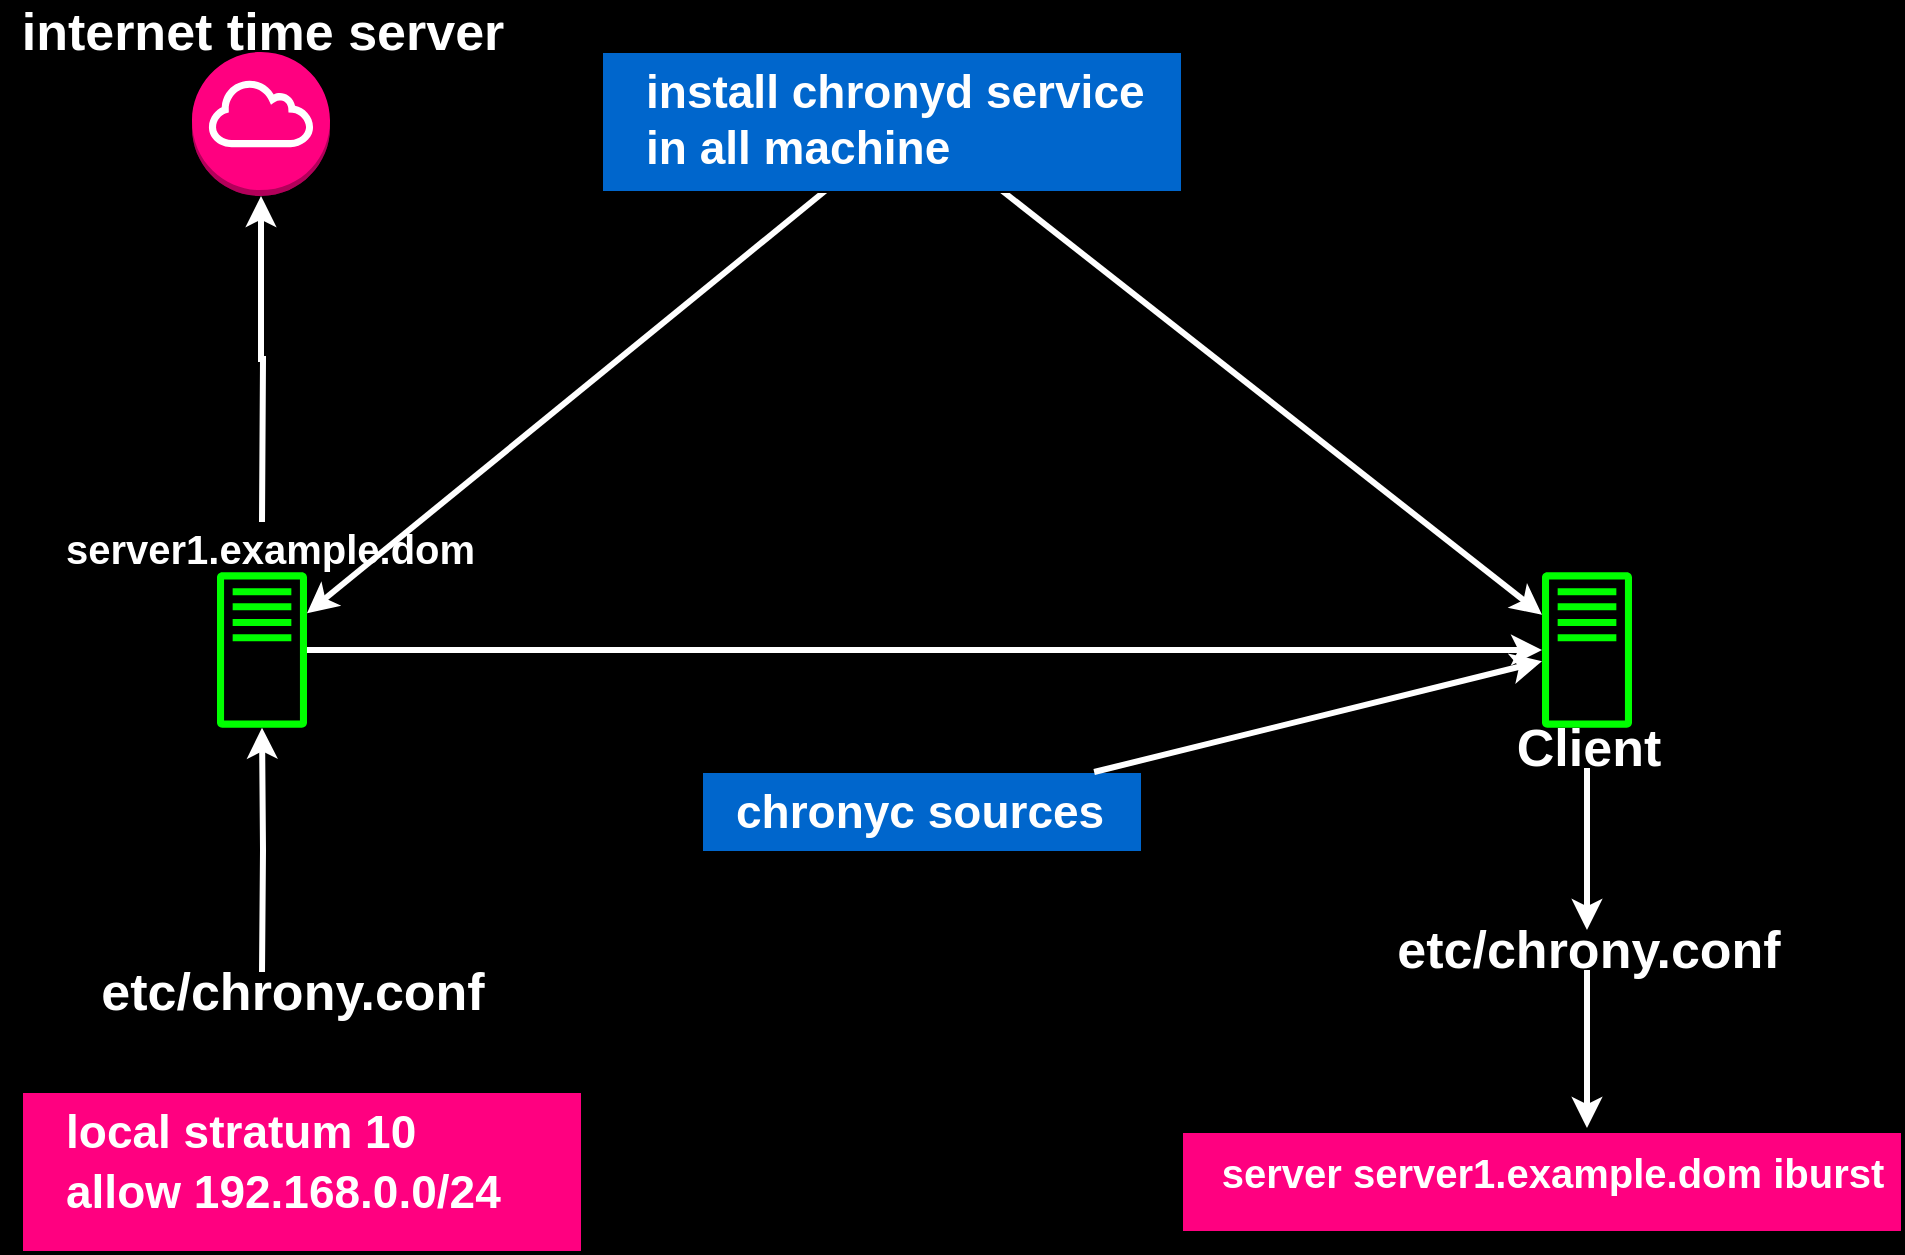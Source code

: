<mxfile version="14.5.1" type="device"><diagram id="pjgfyRnPPSeOjMvo8WoM" name="Page-1"><mxGraphModel dx="838" dy="480" grid="1" gridSize="10" guides="1" tooltips="1" connect="1" arrows="1" fold="1" page="1" pageScale="1" pageWidth="1169" pageHeight="827" background="#000000" math="0" shadow="0"><root><mxCell id="0"/><mxCell id="1" parent="0"/><mxCell id="ISlqdy-X59L6V2dk6UWk-5" style="edgeStyle=orthogonalEdgeStyle;rounded=0;orthogonalLoop=1;jettySize=auto;html=1;strokeColor=#FFFFFF;strokeWidth=3;" edge="1" parent="1" target="ISlqdy-X59L6V2dk6UWk-4"><mxGeometry relative="1" as="geometry"><mxPoint x="200" y="580" as="sourcePoint"/></mxGeometry></mxCell><mxCell id="ISlqdy-X59L6V2dk6UWk-11" style="edgeStyle=orthogonalEdgeStyle;rounded=0;orthogonalLoop=1;jettySize=auto;html=1;strokeColor=#FFFFFF;strokeWidth=3;" edge="1" parent="1" source="ISlqdy-X59L6V2dk6UWk-4" target="ISlqdy-X59L6V2dk6UWk-10"><mxGeometry relative="1" as="geometry"/></mxCell><mxCell id="ISlqdy-X59L6V2dk6UWk-4" value="" style="outlineConnect=0;fontColor=#232F3E;gradientColor=none;dashed=0;verticalLabelPosition=bottom;verticalAlign=top;align=center;html=1;fontSize=12;fontStyle=0;aspect=fixed;pointerEvents=1;shape=mxgraph.aws4.traditional_server;strokeColor=none;fillColor=#00FF00;" vertex="1" parent="1"><mxGeometry x="177.5" y="380" width="45" height="78" as="geometry"/></mxCell><mxCell id="ISlqdy-X59L6V2dk6UWk-9" style="edgeStyle=orthogonalEdgeStyle;rounded=0;orthogonalLoop=1;jettySize=auto;html=1;entryX=0.5;entryY=1;entryDx=0;entryDy=0;entryPerimeter=0;strokeColor=#FFFFFF;strokeWidth=3;" edge="1" parent="1" target="ISlqdy-X59L6V2dk6UWk-7"><mxGeometry relative="1" as="geometry"><mxPoint x="200" y="355" as="sourcePoint"/></mxGeometry></mxCell><mxCell id="ISlqdy-X59L6V2dk6UWk-7" value="" style="outlineConnect=0;dashed=0;verticalLabelPosition=bottom;verticalAlign=top;align=center;html=1;shape=mxgraph.aws3.internet_gateway;gradientColor=none;strokeColor=#000000;fillColor=#FF0080;" vertex="1" parent="1"><mxGeometry x="165" y="120" width="69" height="72" as="geometry"/></mxCell><mxCell id="ISlqdy-X59L6V2dk6UWk-8" value="&lt;font color=&quot;#ffffff&quot;&gt;&lt;span style=&quot;font-size: 26px&quot;&gt;&lt;b&gt;internet time server&lt;/b&gt;&lt;/span&gt;&lt;/font&gt;" style="text;html=1;resizable=0;autosize=1;align=center;verticalAlign=middle;points=[];fillColor=none;strokeColor=none;rounded=0;" vertex="1" parent="1"><mxGeometry x="69.5" y="100" width="260" height="20" as="geometry"/></mxCell><mxCell id="ISlqdy-X59L6V2dk6UWk-10" value="" style="outlineConnect=0;fontColor=#232F3E;gradientColor=none;dashed=0;verticalLabelPosition=bottom;verticalAlign=top;align=center;html=1;fontSize=12;fontStyle=0;aspect=fixed;pointerEvents=1;shape=mxgraph.aws4.traditional_server;strokeColor=none;fillColor=#00FF00;" vertex="1" parent="1"><mxGeometry x="840" y="380" width="45" height="78" as="geometry"/></mxCell><mxCell id="ISlqdy-X59L6V2dk6UWk-14" style="edgeStyle=orthogonalEdgeStyle;rounded=0;orthogonalLoop=1;jettySize=auto;html=1;strokeColor=#FFFFFF;strokeWidth=3;" edge="1" parent="1" source="ISlqdy-X59L6V2dk6UWk-12" target="ISlqdy-X59L6V2dk6UWk-13"><mxGeometry relative="1" as="geometry"/></mxCell><mxCell id="ISlqdy-X59L6V2dk6UWk-12" value="&lt;font color=&quot;#ffffff&quot;&gt;&lt;span style=&quot;font-size: 26px&quot;&gt;&lt;b&gt;Client&lt;/b&gt;&lt;/span&gt;&lt;/font&gt;" style="text;html=1;resizable=0;autosize=1;align=center;verticalAlign=middle;points=[];fillColor=none;strokeColor=none;rounded=0;" vertex="1" parent="1"><mxGeometry x="817.5" y="458" width="90" height="20" as="geometry"/></mxCell><mxCell id="ISlqdy-X59L6V2dk6UWk-27" style="edgeStyle=orthogonalEdgeStyle;rounded=0;orthogonalLoop=1;jettySize=auto;html=1;entryX=0.5;entryY=0;entryDx=0;entryDy=0;strokeColor=#FFFFFF;strokeWidth=3;" edge="1" parent="1" source="ISlqdy-X59L6V2dk6UWk-13"><mxGeometry relative="1" as="geometry"><mxPoint x="862.5" y="658" as="targetPoint"/></mxGeometry></mxCell><mxCell id="ISlqdy-X59L6V2dk6UWk-13" value="&lt;font color=&quot;#ffffff&quot;&gt;&lt;span style=&quot;font-size: 26px&quot;&gt;&lt;b&gt;etc/chrony.conf&lt;/b&gt;&lt;/span&gt;&lt;/font&gt;" style="text;html=1;resizable=0;autosize=1;align=center;verticalAlign=middle;points=[];fillColor=none;strokeColor=none;rounded=0;" vertex="1" parent="1"><mxGeometry x="757.5" y="559" width="210" height="20" as="geometry"/></mxCell><mxCell id="ISlqdy-X59L6V2dk6UWk-17" value="&lt;font color=&quot;#ffffff&quot; size=&quot;1&quot;&gt;&lt;b style=&quot;font-size: 20px&quot;&gt;server1.example.dom&amp;nbsp;&lt;/b&gt;&lt;/font&gt;" style="text;whiteSpace=wrap;html=1;" vertex="1" parent="1"><mxGeometry x="100" y="350" width="210" height="30" as="geometry"/></mxCell><mxCell id="ISlqdy-X59L6V2dk6UWk-19" value="&lt;font color=&quot;#ffffff&quot;&gt;&lt;span style=&quot;font-size: 26px&quot;&gt;&lt;b&gt;etc/chrony.conf&lt;/b&gt;&lt;/span&gt;&lt;/font&gt;" style="text;html=1;resizable=0;autosize=1;align=center;verticalAlign=middle;points=[];fillColor=none;strokeColor=none;rounded=0;" vertex="1" parent="1"><mxGeometry x="110" y="580" width="210" height="20" as="geometry"/></mxCell><mxCell id="ISlqdy-X59L6V2dk6UWk-35" style="rounded=0;orthogonalLoop=1;jettySize=auto;html=1;strokeColor=#FFFFFF;strokeWidth=3;" edge="1" parent="1" source="ISlqdy-X59L6V2dk6UWk-30" target="ISlqdy-X59L6V2dk6UWk-4"><mxGeometry relative="1" as="geometry"/></mxCell><mxCell id="ISlqdy-X59L6V2dk6UWk-37" style="edgeStyle=none;rounded=0;orthogonalLoop=1;jettySize=auto;html=1;strokeColor=#FFFFFF;strokeWidth=3;" edge="1" parent="1" source="ISlqdy-X59L6V2dk6UWk-30" target="ISlqdy-X59L6V2dk6UWk-10"><mxGeometry relative="1" as="geometry"/></mxCell><mxCell id="ISlqdy-X59L6V2dk6UWk-38" value="" style="group" vertex="1" connectable="0" parent="1"><mxGeometry x="370" y="120" width="290" height="70" as="geometry"/></mxCell><mxCell id="ISlqdy-X59L6V2dk6UWk-28" value="" style="rounded=0;whiteSpace=wrap;html=1;strokeColor=#000000;fillColor=#0066CC;" vertex="1" parent="ISlqdy-X59L6V2dk6UWk-38"><mxGeometry width="290" height="70" as="geometry"/></mxCell><mxCell id="ISlqdy-X59L6V2dk6UWk-30" value="&lt;font color=&quot;#ffffff&quot;&gt;&lt;span style=&quot;font-size: 23px&quot;&gt;&lt;b&gt;install chronyd service in all machine&lt;/b&gt;&lt;/span&gt;&lt;/font&gt;" style="text;whiteSpace=wrap;html=1;" vertex="1" parent="ISlqdy-X59L6V2dk6UWk-38"><mxGeometry x="20" width="270" height="68" as="geometry"/></mxCell><mxCell id="ISlqdy-X59L6V2dk6UWk-40" value="" style="group" vertex="1" connectable="0" parent="1"><mxGeometry x="80" y="640" width="280" height="80" as="geometry"/></mxCell><mxCell id="ISlqdy-X59L6V2dk6UWk-23" value="" style="rounded=0;whiteSpace=wrap;html=1;strokeColor=#000000;fillColor=#FF0080;" vertex="1" parent="ISlqdy-X59L6V2dk6UWk-40"><mxGeometry width="280" height="80" as="geometry"/></mxCell><mxCell id="ISlqdy-X59L6V2dk6UWk-25" value="&lt;b&gt;&lt;font style=&quot;font-size: 23px&quot; color=&quot;#ffffff&quot;&gt;local stratum 10&lt;/font&gt;&lt;/b&gt;" style="text;whiteSpace=wrap;html=1;" vertex="1" parent="ISlqdy-X59L6V2dk6UWk-40"><mxGeometry x="20" width="200" height="30" as="geometry"/></mxCell><mxCell id="ISlqdy-X59L6V2dk6UWk-26" value="&lt;font color=&quot;#ffffff&quot;&gt;&lt;span style=&quot;font-size: 23px&quot;&gt;&lt;b&gt;allow 192.168.0.0/24&lt;/b&gt;&lt;/span&gt;&lt;/font&gt;" style="text;whiteSpace=wrap;html=1;" vertex="1" parent="ISlqdy-X59L6V2dk6UWk-40"><mxGeometry x="20" y="30" width="220" height="30" as="geometry"/></mxCell><mxCell id="ISlqdy-X59L6V2dk6UWk-44" value="" style="group" vertex="1" connectable="0" parent="1"><mxGeometry x="660" y="660" width="360" height="50" as="geometry"/></mxCell><mxCell id="ISlqdy-X59L6V2dk6UWk-15" value="" style="rounded=0;whiteSpace=wrap;html=1;strokeColor=#000000;fillColor=#FF0080;" vertex="1" parent="ISlqdy-X59L6V2dk6UWk-44"><mxGeometry width="360" height="50" as="geometry"/></mxCell><mxCell id="ISlqdy-X59L6V2dk6UWk-16" value="&lt;font color=&quot;#ffffff&quot; size=&quot;1&quot;&gt;&lt;b style=&quot;font-size: 20px&quot;&gt;server server1.example.dom iburst&lt;/b&gt;&lt;/font&gt;" style="text;html=1;resizable=0;autosize=1;align=center;verticalAlign=middle;points=[];fillColor=none;strokeColor=none;rounded=0;" vertex="1" parent="ISlqdy-X59L6V2dk6UWk-44"><mxGeometry x="10" y="10" width="350" height="20" as="geometry"/></mxCell><mxCell id="ISlqdy-X59L6V2dk6UWk-45" value="" style="group" vertex="1" connectable="0" parent="1"><mxGeometry x="420" y="480" width="220" height="40" as="geometry"/></mxCell><mxCell id="ISlqdy-X59L6V2dk6UWk-46" value="" style="rounded=0;whiteSpace=wrap;html=1;strokeColor=#000000;fillColor=#0066CC;" vertex="1" parent="ISlqdy-X59L6V2dk6UWk-45"><mxGeometry width="220" height="40" as="geometry"/></mxCell><mxCell id="ISlqdy-X59L6V2dk6UWk-47" value="&lt;font color=&quot;#ffffff&quot;&gt;&lt;span style=&quot;font-size: 23px&quot;&gt;&lt;b&gt;chronyc sources&lt;/b&gt;&lt;/span&gt;&lt;/font&gt;" style="text;whiteSpace=wrap;html=1;" vertex="1" parent="ISlqdy-X59L6V2dk6UWk-45"><mxGeometry x="15.172" width="204.828" height="38.857" as="geometry"/></mxCell><mxCell id="ISlqdy-X59L6V2dk6UWk-48" style="edgeStyle=none;rounded=0;orthogonalLoop=1;jettySize=auto;html=1;strokeColor=#FFFFFF;strokeWidth=3;" edge="1" parent="1" source="ISlqdy-X59L6V2dk6UWk-47" target="ISlqdy-X59L6V2dk6UWk-10"><mxGeometry relative="1" as="geometry"/></mxCell></root></mxGraphModel></diagram></mxfile>
